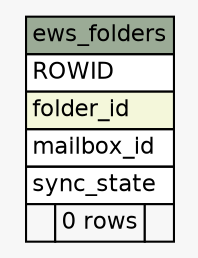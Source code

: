 // dot 2.26.3 on Mac OS X 10.7.2
// SchemaSpy rev 590
digraph "ews_folders" {
  graph [
    rankdir="RL"
    bgcolor="#f7f7f7"
    nodesep="0.18"
    ranksep="0.46"
    fontname="Helvetica"
    fontsize="11"
  ];
  node [
    fontname="Helvetica"
    fontsize="11"
    shape="plaintext"
  ];
  edge [
    arrowsize="0.8"
  ];
  "ews_folders" [
    label=<
    <TABLE BORDER="0" CELLBORDER="1" CELLSPACING="0" BGCOLOR="#ffffff">
      <TR><TD COLSPAN="3" BGCOLOR="#9bab96" ALIGN="CENTER">ews_folders</TD></TR>
      <TR><TD PORT="ROWID" COLSPAN="3" ALIGN="LEFT">ROWID</TD></TR>
      <TR><TD PORT="folder_id" COLSPAN="3" BGCOLOR="#f4f7da" ALIGN="LEFT">folder_id</TD></TR>
      <TR><TD PORT="mailbox_id" COLSPAN="3" ALIGN="LEFT">mailbox_id</TD></TR>
      <TR><TD PORT="sync_state" COLSPAN="3" ALIGN="LEFT">sync_state</TD></TR>
      <TR><TD ALIGN="LEFT" BGCOLOR="#f7f7f7">  </TD><TD ALIGN="RIGHT" BGCOLOR="#f7f7f7">0 rows</TD><TD ALIGN="RIGHT" BGCOLOR="#f7f7f7">  </TD></TR>
    </TABLE>>
    URL="tables/ews_folders.html"
    tooltip="ews_folders"
  ];
}
